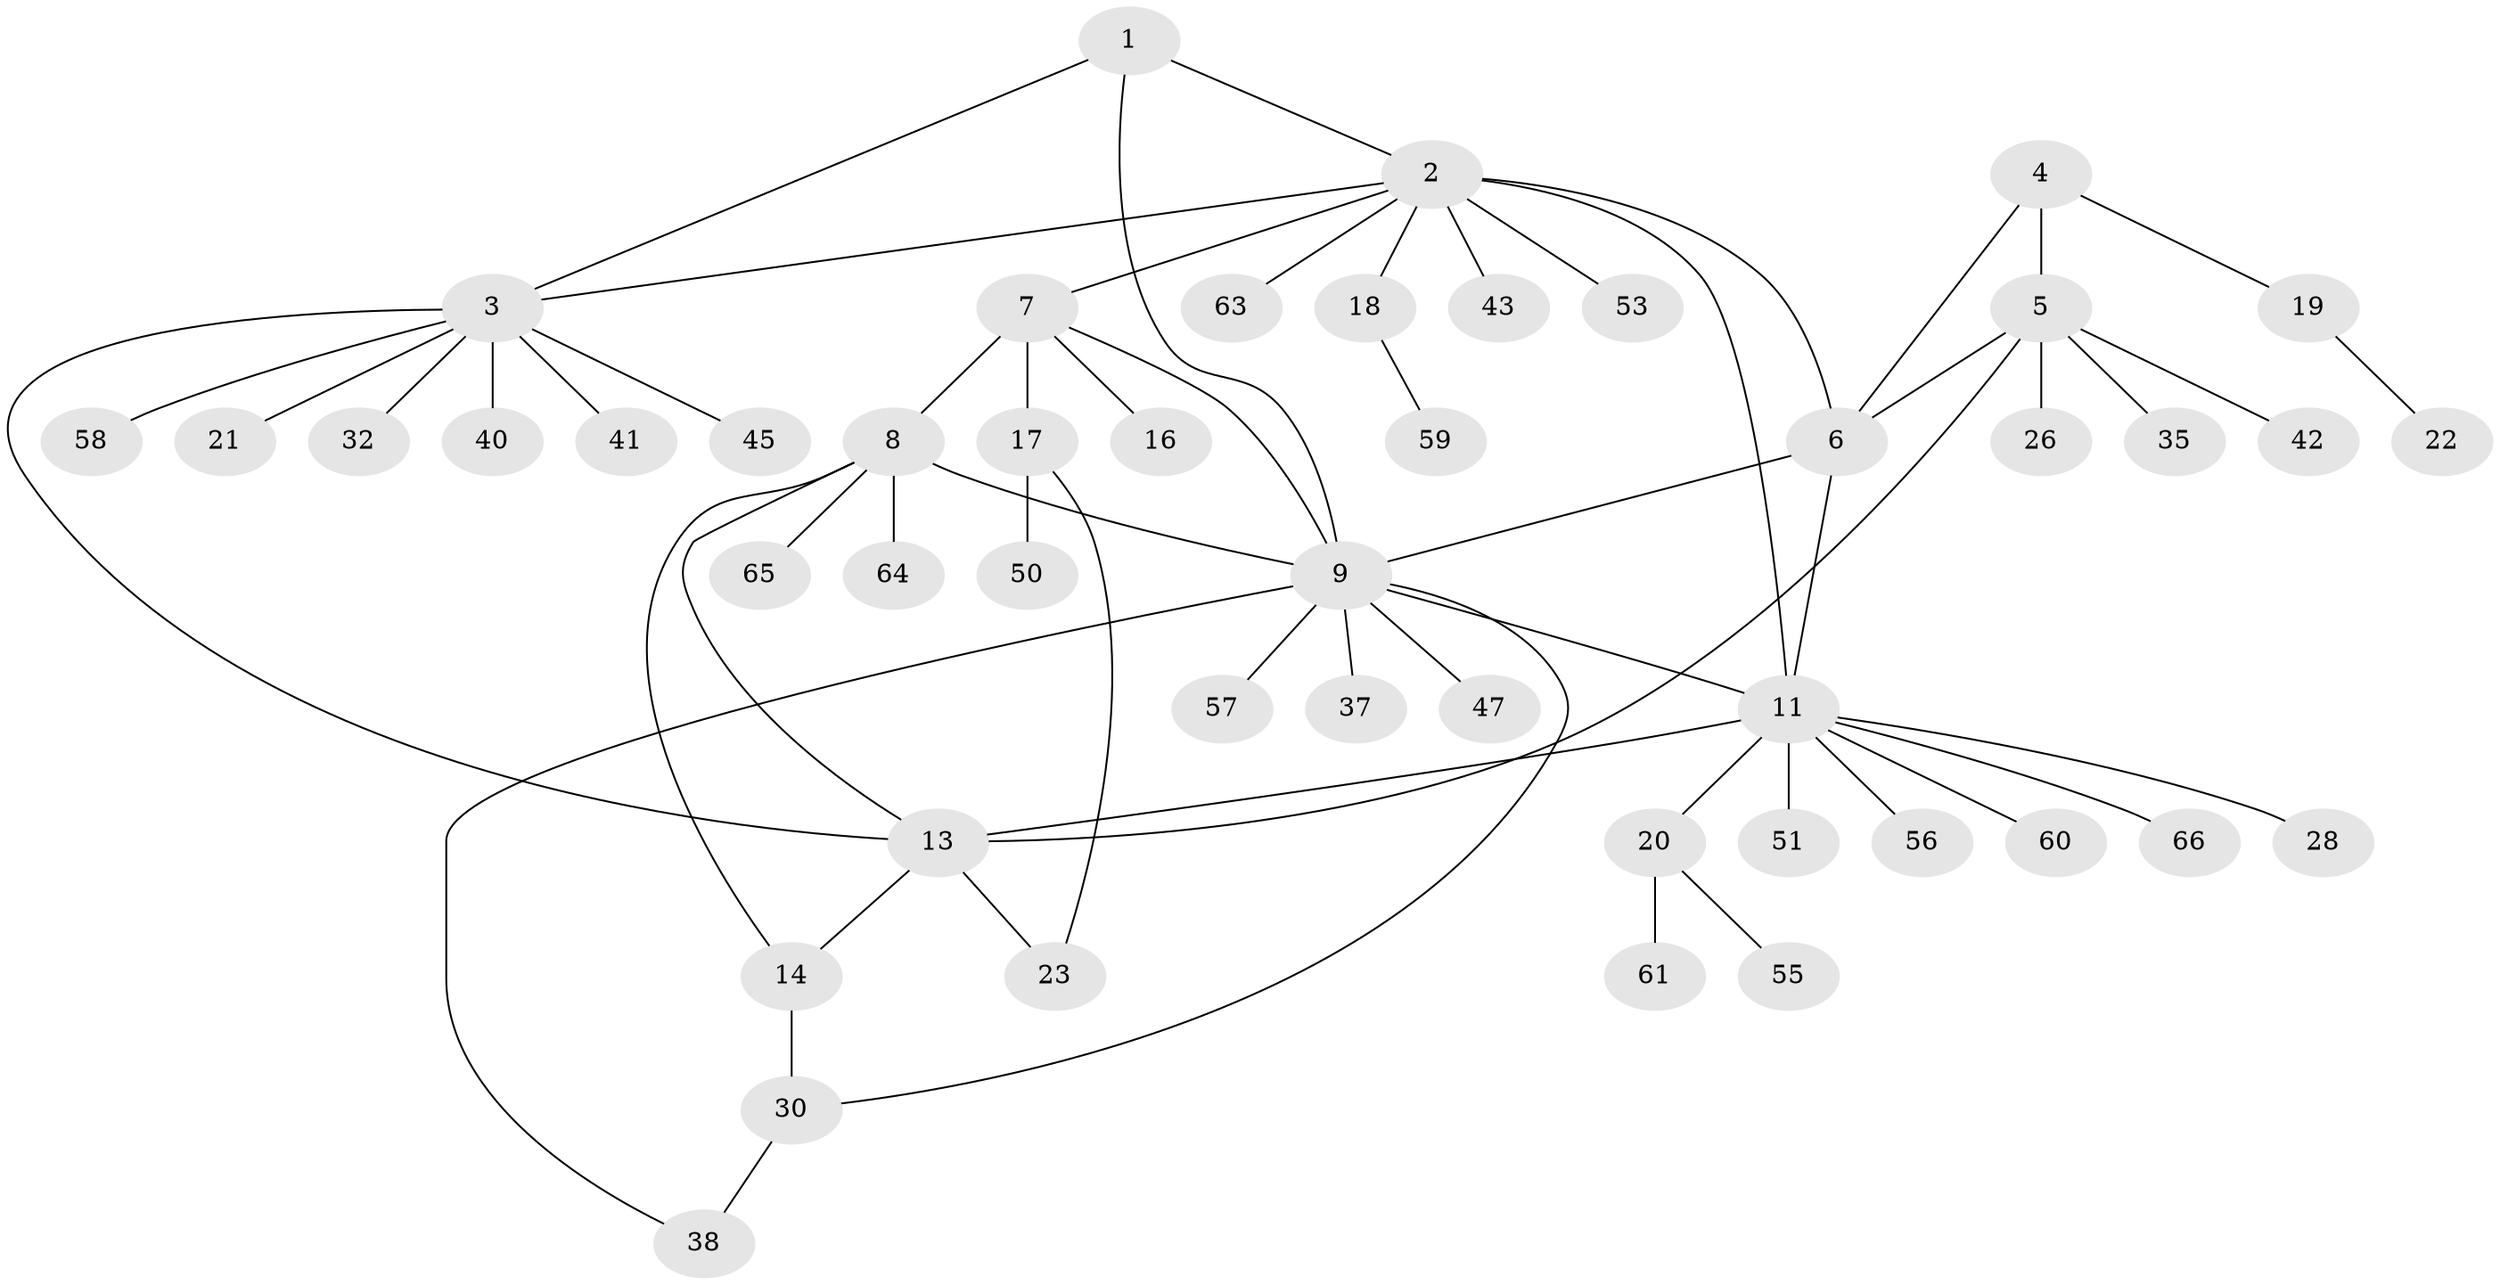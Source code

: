 // original degree distribution, {4: 0.11940298507462686, 8: 0.014925373134328358, 10: 0.029850746268656716, 3: 0.05970149253731343, 7: 0.029850746268656716, 6: 0.029850746268656716, 9: 0.014925373134328358, 1: 0.582089552238806, 2: 0.11940298507462686}
// Generated by graph-tools (version 1.1) at 2025/11/02/27/25 16:11:29]
// undirected, 47 vertices, 60 edges
graph export_dot {
graph [start="1"]
  node [color=gray90,style=filled];
  1 [super="+49"];
  2 [super="+10"];
  3 [super="+67"];
  4;
  5 [super="+24"];
  6 [super="+33"];
  7 [super="+54"];
  8 [super="+15"];
  9 [super="+27"];
  11 [super="+12"];
  13 [super="+46"];
  14 [super="+34"];
  16;
  17 [super="+39"];
  18 [super="+62"];
  19 [super="+25"];
  20 [super="+44"];
  21;
  22 [super="+29"];
  23 [super="+31"];
  26;
  28 [super="+48"];
  30 [super="+36"];
  32 [super="+52"];
  35;
  37;
  38;
  40;
  41;
  42;
  43;
  45;
  47;
  50;
  51;
  53;
  55;
  56;
  57;
  58;
  59;
  60;
  61;
  63;
  64;
  65;
  66;
  1 -- 2;
  1 -- 3;
  1 -- 9;
  2 -- 3;
  2 -- 6;
  2 -- 18;
  2 -- 43;
  2 -- 53;
  2 -- 63;
  2 -- 11 [weight=2];
  2 -- 7;
  3 -- 13;
  3 -- 21;
  3 -- 32;
  3 -- 40;
  3 -- 41;
  3 -- 45;
  3 -- 58;
  4 -- 5;
  4 -- 6;
  4 -- 19;
  5 -- 6;
  5 -- 13;
  5 -- 26;
  5 -- 35;
  5 -- 42;
  6 -- 9;
  6 -- 11;
  7 -- 8;
  7 -- 9;
  7 -- 16;
  7 -- 17;
  8 -- 9;
  8 -- 64;
  8 -- 65;
  8 -- 13;
  8 -- 14;
  9 -- 30;
  9 -- 37;
  9 -- 38;
  9 -- 47;
  9 -- 57;
  9 -- 11;
  11 -- 13;
  11 -- 20;
  11 -- 28;
  11 -- 51;
  11 -- 66;
  11 -- 56;
  11 -- 60;
  13 -- 14;
  13 -- 23;
  14 -- 30;
  17 -- 23;
  17 -- 50;
  18 -- 59;
  19 -- 22;
  20 -- 55;
  20 -- 61;
  30 -- 38;
}
